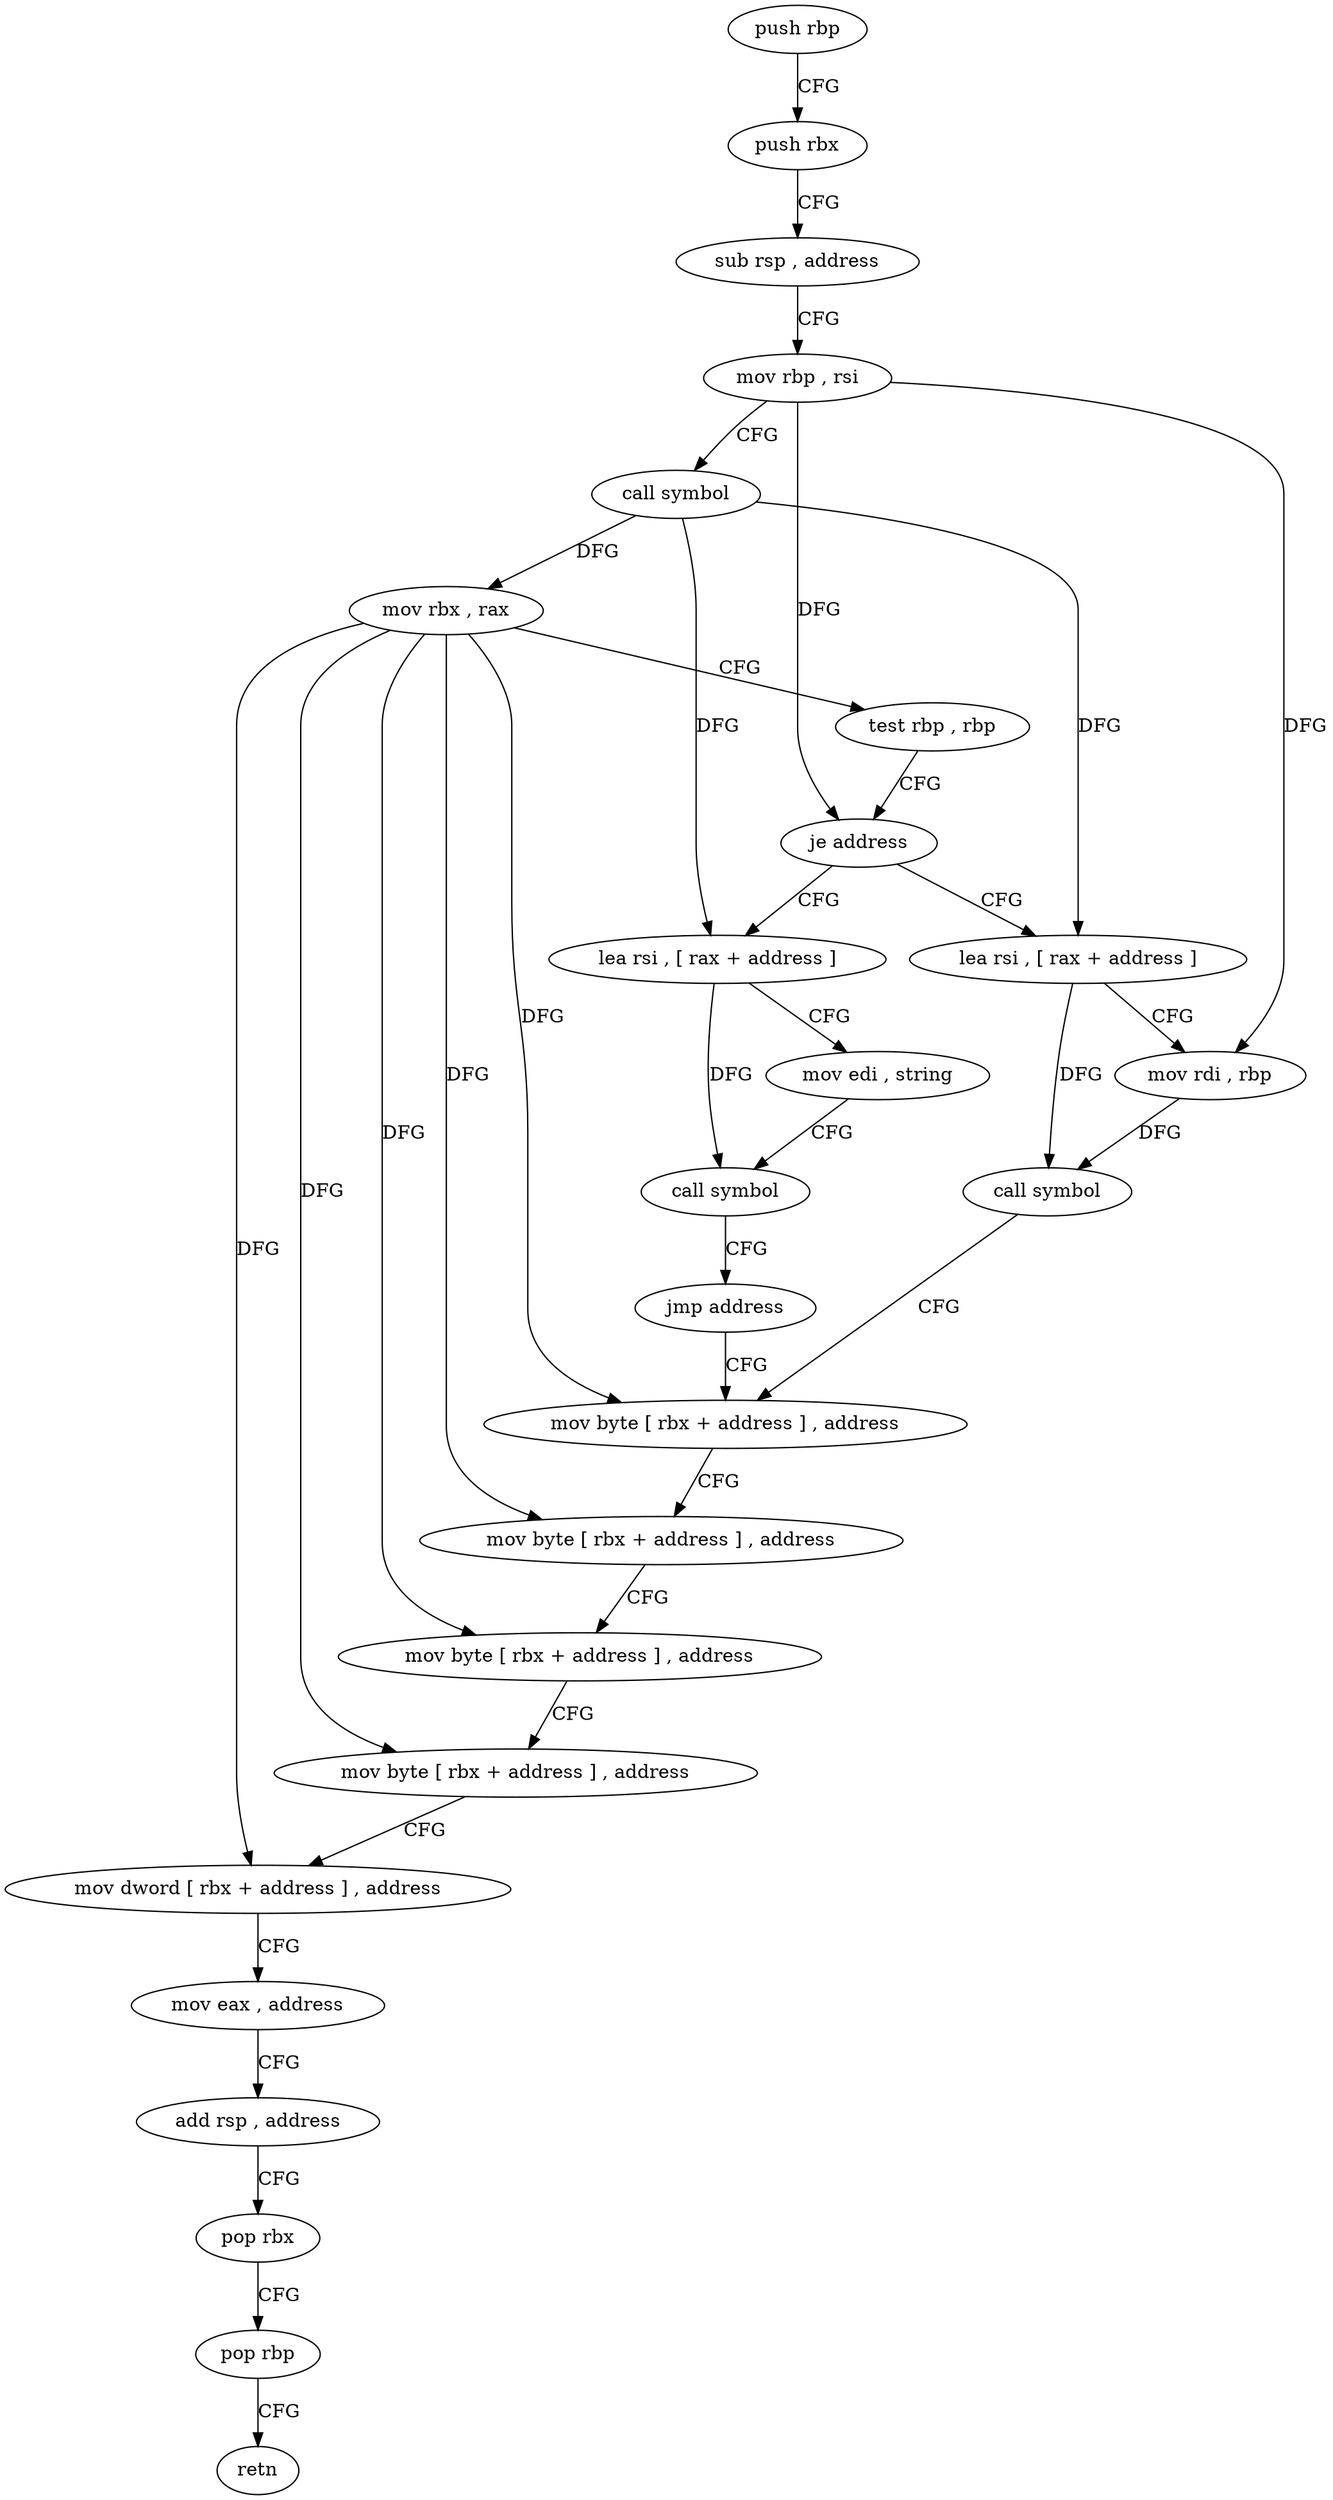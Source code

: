 digraph "func" {
"4253423" [label = "push rbp" ]
"4253424" [label = "push rbx" ]
"4253425" [label = "sub rsp , address" ]
"4253429" [label = "mov rbp , rsi" ]
"4253432" [label = "call symbol" ]
"4253437" [label = "mov rbx , rax" ]
"4253440" [label = "test rbp , rbp" ]
"4253443" [label = "je address" ]
"4253492" [label = "lea rsi , [ rax + address ]" ]
"4253445" [label = "lea rsi , [ rax + address ]" ]
"4253496" [label = "mov edi , string" ]
"4253501" [label = "call symbol" ]
"4253506" [label = "jmp address" ]
"4253457" [label = "mov byte [ rbx + address ] , address" ]
"4253449" [label = "mov rdi , rbp" ]
"4253452" [label = "call symbol" ]
"4253461" [label = "mov byte [ rbx + address ] , address" ]
"4253465" [label = "mov byte [ rbx + address ] , address" ]
"4253469" [label = "mov byte [ rbx + address ] , address" ]
"4253473" [label = "mov dword [ rbx + address ] , address" ]
"4253480" [label = "mov eax , address" ]
"4253485" [label = "add rsp , address" ]
"4253489" [label = "pop rbx" ]
"4253490" [label = "pop rbp" ]
"4253491" [label = "retn" ]
"4253423" -> "4253424" [ label = "CFG" ]
"4253424" -> "4253425" [ label = "CFG" ]
"4253425" -> "4253429" [ label = "CFG" ]
"4253429" -> "4253432" [ label = "CFG" ]
"4253429" -> "4253443" [ label = "DFG" ]
"4253429" -> "4253449" [ label = "DFG" ]
"4253432" -> "4253437" [ label = "DFG" ]
"4253432" -> "4253492" [ label = "DFG" ]
"4253432" -> "4253445" [ label = "DFG" ]
"4253437" -> "4253440" [ label = "CFG" ]
"4253437" -> "4253457" [ label = "DFG" ]
"4253437" -> "4253461" [ label = "DFG" ]
"4253437" -> "4253465" [ label = "DFG" ]
"4253437" -> "4253469" [ label = "DFG" ]
"4253437" -> "4253473" [ label = "DFG" ]
"4253440" -> "4253443" [ label = "CFG" ]
"4253443" -> "4253492" [ label = "CFG" ]
"4253443" -> "4253445" [ label = "CFG" ]
"4253492" -> "4253496" [ label = "CFG" ]
"4253492" -> "4253501" [ label = "DFG" ]
"4253445" -> "4253449" [ label = "CFG" ]
"4253445" -> "4253452" [ label = "DFG" ]
"4253496" -> "4253501" [ label = "CFG" ]
"4253501" -> "4253506" [ label = "CFG" ]
"4253506" -> "4253457" [ label = "CFG" ]
"4253457" -> "4253461" [ label = "CFG" ]
"4253449" -> "4253452" [ label = "DFG" ]
"4253452" -> "4253457" [ label = "CFG" ]
"4253461" -> "4253465" [ label = "CFG" ]
"4253465" -> "4253469" [ label = "CFG" ]
"4253469" -> "4253473" [ label = "CFG" ]
"4253473" -> "4253480" [ label = "CFG" ]
"4253480" -> "4253485" [ label = "CFG" ]
"4253485" -> "4253489" [ label = "CFG" ]
"4253489" -> "4253490" [ label = "CFG" ]
"4253490" -> "4253491" [ label = "CFG" ]
}
